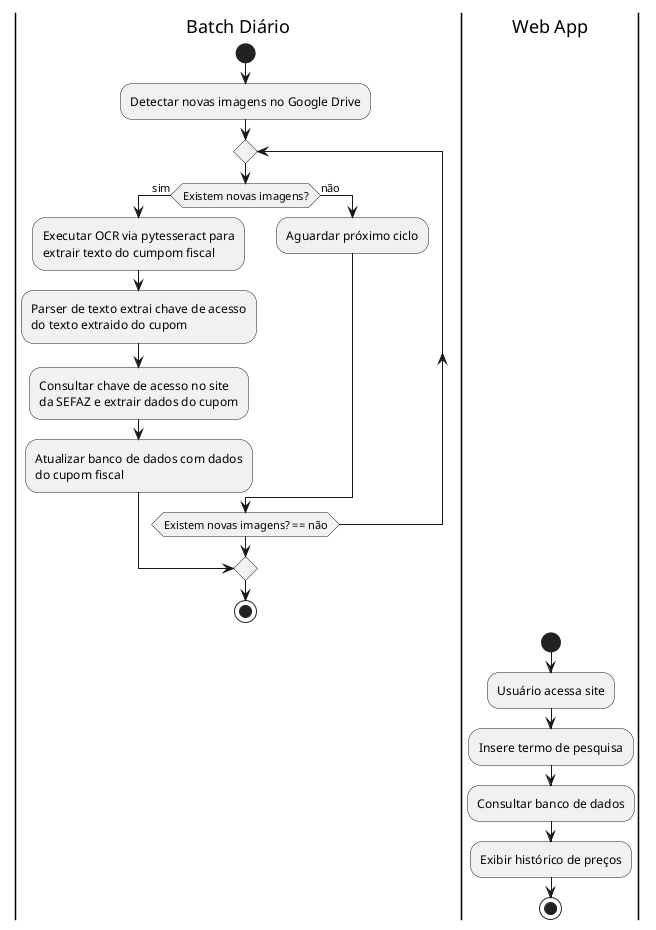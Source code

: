 @startuml fluxograma
|Batch Diário|
start
:Detectar novas imagens no Google Drive;
repeat
  if (Existem novas imagens?) then (sim)
    :Executar OCR via pytesseract para 
    extrair texto do cumpom fiscal;
    :Parser de texto extrai chave de acesso
    do texto extraido do cupom;
    :Consultar chave de acesso no site
    da SEFAZ e extrair dados do cupom;
    :Atualizar banco de dados com dados
    do cupom fiscal;
    break
  else (não)
    :Aguardar próximo ciclo;
  endif
repeat while (Existem novas imagens? == não)
stop

|Web App|
start
:Usuário acessa site;
:Insere termo de pesquisa;
:Consultar banco de dados;
:Exibir histórico de preços;
stop
@enduml
